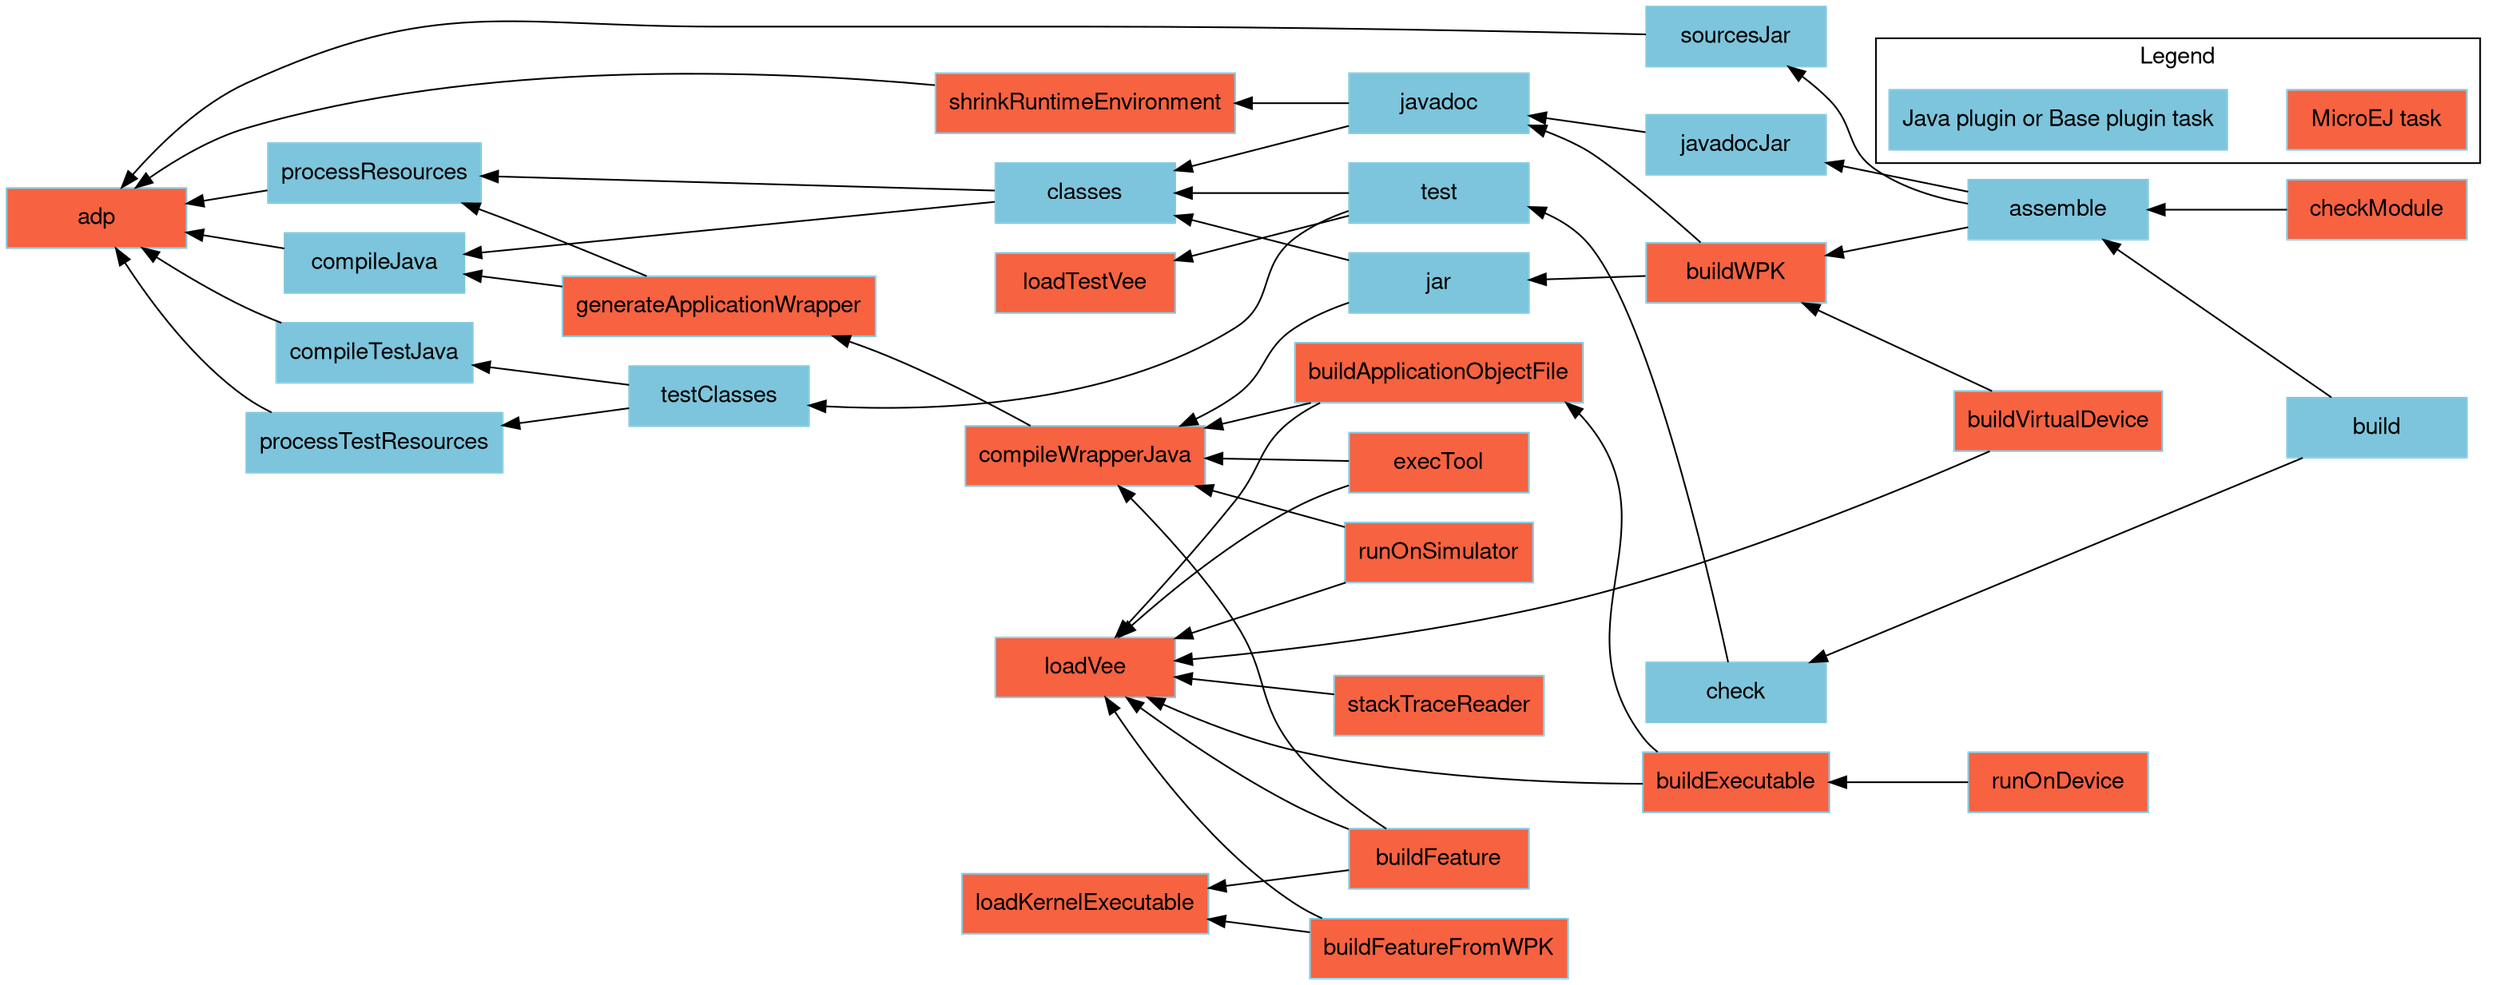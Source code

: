 digraph mygraph {
    rankdir="RL";
    bgcolor="transparent"
    fontname="Helvetica,Arial,sans-serif"
    node [
        shape = box
        width = 1.5
        color = "#7dc5dc"
        style = filled
        fontname="Helvetica,Arial,sans-serif"
    ]
    edge [fontname="Helvetica,Arial,sans-serif"]
    "adp" [fillcolor = "#f76241"]
    "checkModule" [fillcolor = "#f76241"]
    "loadKernelExecutable" [fillcolor = "#f76241"]
    "loadVee" [fillcolor = "#f76241"]
    "runOnSimulator" [fillcolor = "#f76241"]
    "buildWPK" [fillcolor = "#f76241"]
    "buildApplicationObjectFile" [fillcolor = "#f76241"]
    "buildExecutable" [fillcolor = "#f76241"]
    "buildVirtualDevice" [fillcolor = "#f76241"]
    "buildFeature" [fillcolor = "#f76241"]
    "runOnDevice" [fillcolor = "#f76241"]
    "execTool" [fillcolor = "#f76241"]
    "generateApplicationWrapper" [fillcolor = "#f76241"]
    "compileWrapperJava" [fillcolor = "#f76241"]
    "buildFeatureFromWPK" [fillcolor = "#f76241"]
    "shrinkRuntimeEnvironment" [fillcolor = "#f76241"]
    "loadTestVee" [fillcolor = "#f76241"]
    "stackTraceReader" [fillcolor = "#f76241"]
    "build" -> "check"
    "build" -> "assemble"
    "assemble" -> "buildWPK"
    "assemble" -> "javadocJar"
    "assemble" -> "sourcesJar"
    "buildWPK" -> "jar"
    "buildWPK" -> "javadoc"
    "generateApplicationWrapper" -> "processResources"
    "generateApplicationWrapper" -> "compileJava"
    "compileJava" -> "adp"
    "processResources" -> "adp"
    "jar" -> "classes"
    "jar" -> "compileWrapperJava"
    "classes" -> "compileJava"
    "classes" -> "processResources"
    "compileWrapperJava" -> "generateApplicationWrapper"
    "javadoc" -> "classes"
    "javadoc" -> "shrinkRuntimeEnvironment"
    "javadocJar" -> "javadoc"
    "sourcesJar" -> "adp"
    "shrinkRuntimeEnvironment" -> "adp"
    "runOnSimulator" -> "compileWrapperJava"
    "runOnSimulator" -> "loadVee"
    "runOnDevice" -> "buildExecutable"
    "buildExecutable" -> "buildApplicationObjectFile"
    "buildExecutable" -> "loadVee"
    "buildApplicationObjectFile" -> "compileWrapperJava"
    "buildApplicationObjectFile" -> "loadVee"
    "buildVirtualDevice" -> "loadVee"
    "buildVirtualDevice" -> "buildWPK"
    "buildFeature" -> "compileWrapperJava"
    "buildFeature" -> "loadKernelExecutable"
    "buildFeature" -> "loadVee"
    "execTool" -> "compileWrapperJava"
    "execTool" -> "loadVee"
    "buildFeatureFromWPK" -> "loadVee"
    "buildFeatureFromWPK" -> "loadKernelExecutable"
    "check" -> "test"
    "checkModule" -> "assemble"
    "test" -> "classes"
    "test" -> "testClasses"
    "test" -> "loadTestVee"
    "compileTestJava" -> "adp"
    "testClasses" -> "compileTestJava"
    "testClasses" -> "processTestResources"
    "processTestResources" -> "adp"
    "stackTraceReader" -> "loadVee"
    
    subgraph cluster_legend {
        label="Legend";
        microej [fillcolor="#f76241" label="MicroEJ task"];
        java [fillcolor="#7dc5dc" label="Java plugin or Base plugin task"];
        microej -> java [style=invis];
        java -> microej [style=invis];
    }
}